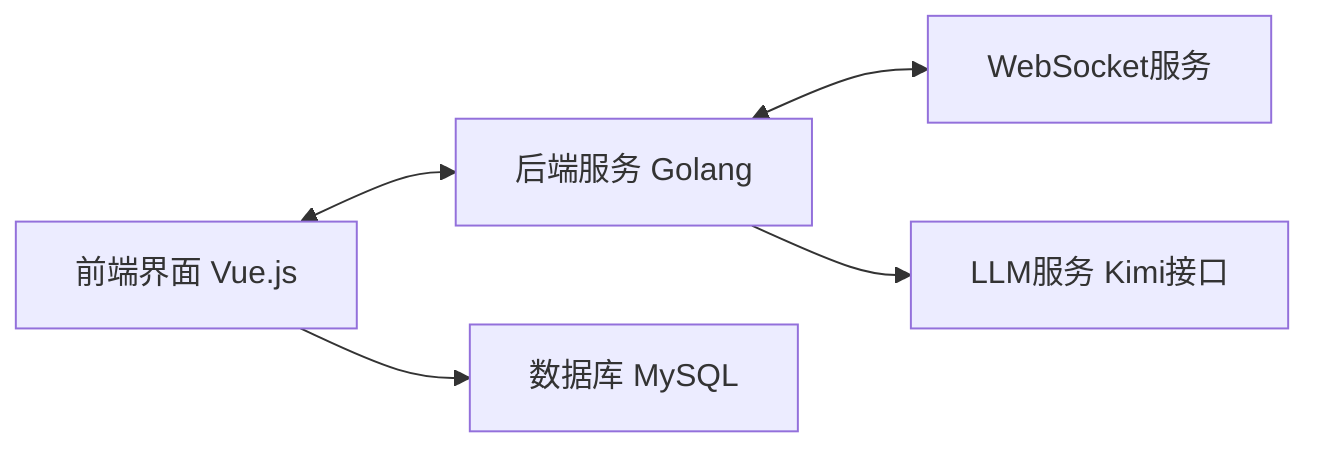 graph LR
    A[前端界面 Vue.js] <--> B[后端服务 Golang]
B <--> C[WebSocket服务]
A --> D[数据库 MySQL]
B --> E[LLM服务 Kimi接口]